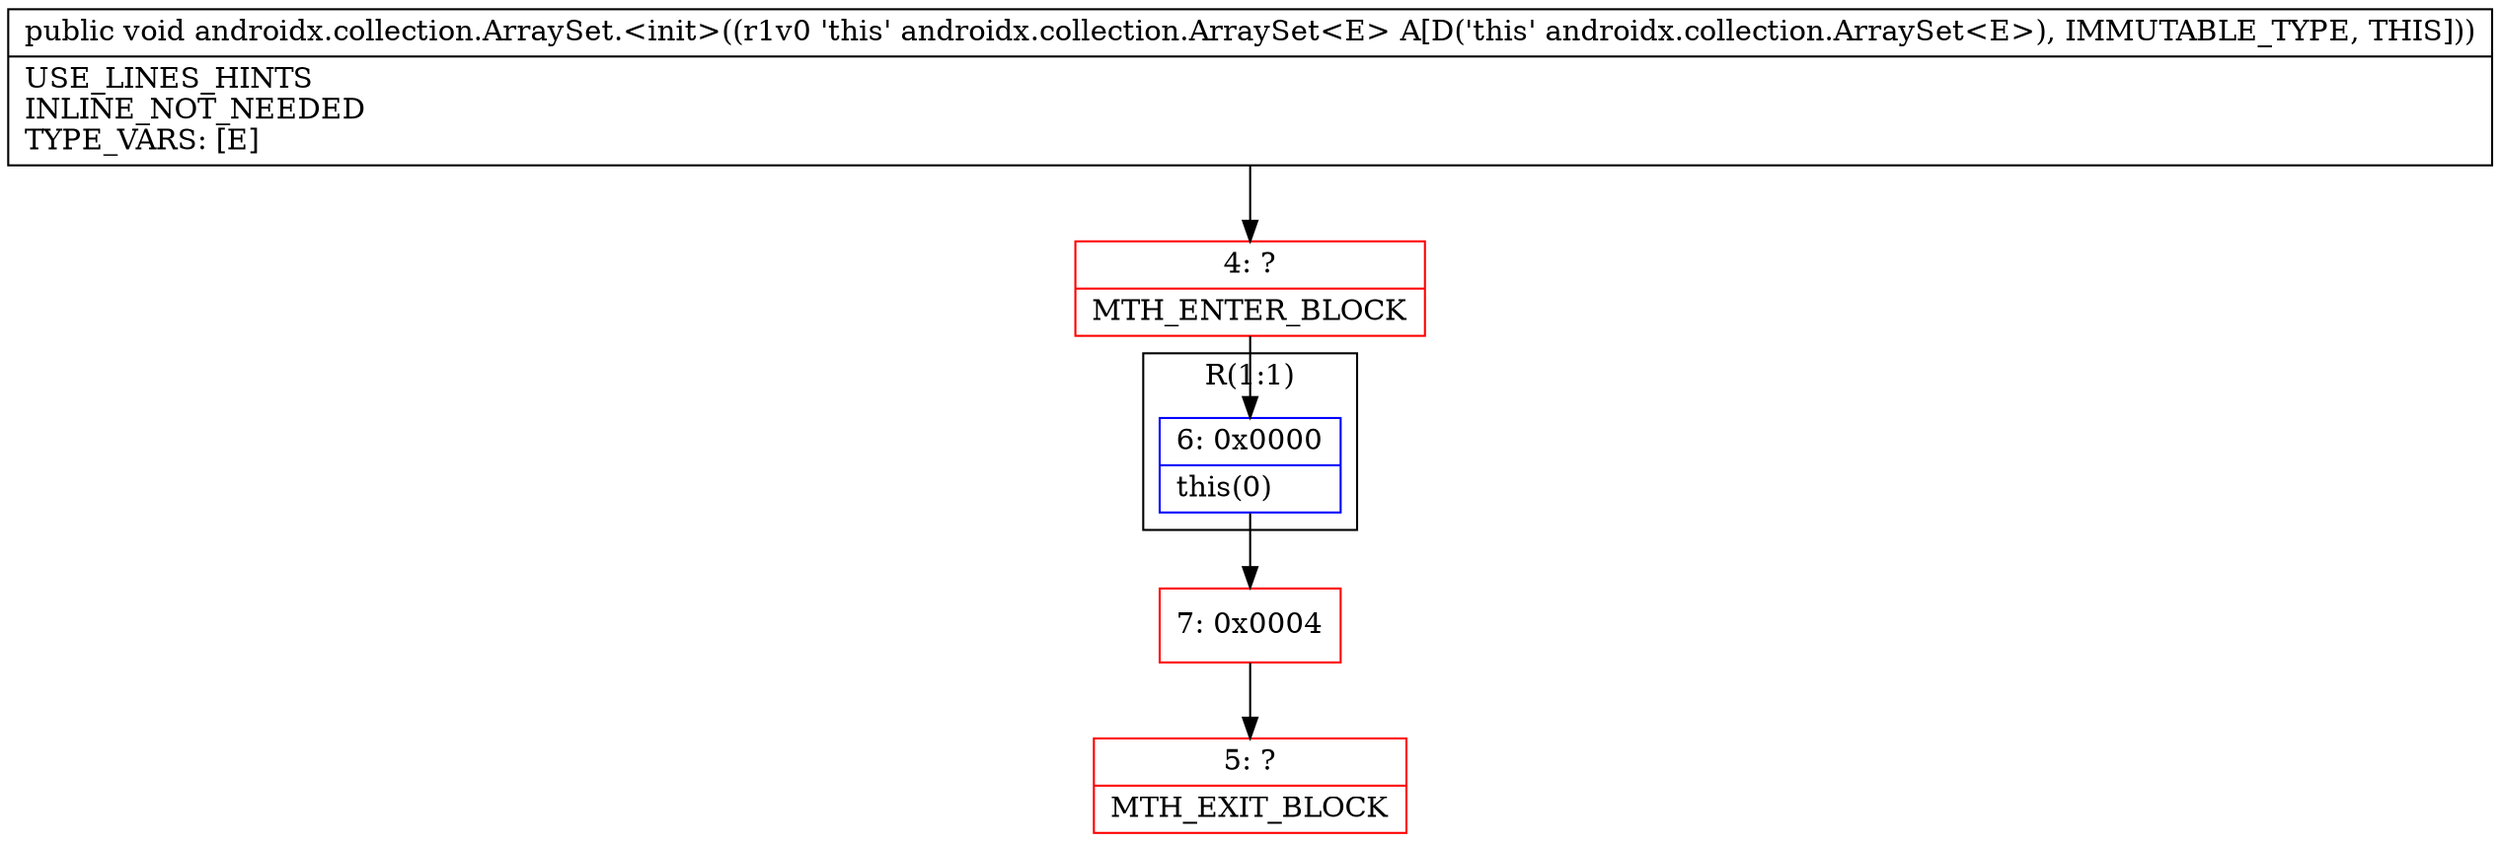 digraph "CFG forandroidx.collection.ArraySet.\<init\>()V" {
subgraph cluster_Region_15885508 {
label = "R(1:1)";
node [shape=record,color=blue];
Node_6 [shape=record,label="{6\:\ 0x0000|this(0)\l}"];
}
Node_4 [shape=record,color=red,label="{4\:\ ?|MTH_ENTER_BLOCK\l}"];
Node_7 [shape=record,color=red,label="{7\:\ 0x0004}"];
Node_5 [shape=record,color=red,label="{5\:\ ?|MTH_EXIT_BLOCK\l}"];
MethodNode[shape=record,label="{public void androidx.collection.ArraySet.\<init\>((r1v0 'this' androidx.collection.ArraySet\<E\> A[D('this' androidx.collection.ArraySet\<E\>), IMMUTABLE_TYPE, THIS]))  | USE_LINES_HINTS\lINLINE_NOT_NEEDED\lTYPE_VARS: [E]\l}"];
MethodNode -> Node_4;Node_6 -> Node_7;
Node_4 -> Node_6;
Node_7 -> Node_5;
}

